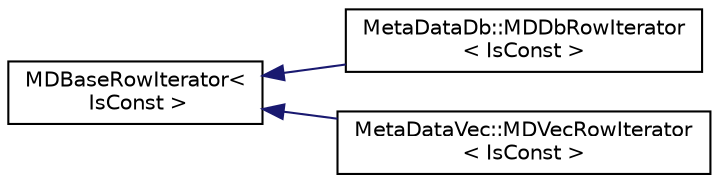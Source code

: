 digraph "Graphical Class Hierarchy"
{
  edge [fontname="Helvetica",fontsize="10",labelfontname="Helvetica",labelfontsize="10"];
  node [fontname="Helvetica",fontsize="10",shape=record];
  rankdir="LR";
  Node0 [label="MDBaseRowIterator\<\l IsConst \>",height=0.2,width=0.4,color="black", fillcolor="white", style="filled",URL="$structMDBaseRowIterator.html"];
  Node0 -> Node1 [dir="back",color="midnightblue",fontsize="10",style="solid",fontname="Helvetica"];
  Node1 [label="MetaDataDb::MDDbRowIterator\l\< IsConst \>",height=0.2,width=0.4,color="black", fillcolor="white", style="filled",URL="$structMetaDataDb_1_1MDDbRowIterator.html"];
  Node0 -> Node2 [dir="back",color="midnightblue",fontsize="10",style="solid",fontname="Helvetica"];
  Node2 [label="MetaDataVec::MDVecRowIterator\l\< IsConst \>",height=0.2,width=0.4,color="black", fillcolor="white", style="filled",URL="$structMetaDataVec_1_1MDVecRowIterator.html"];
}
